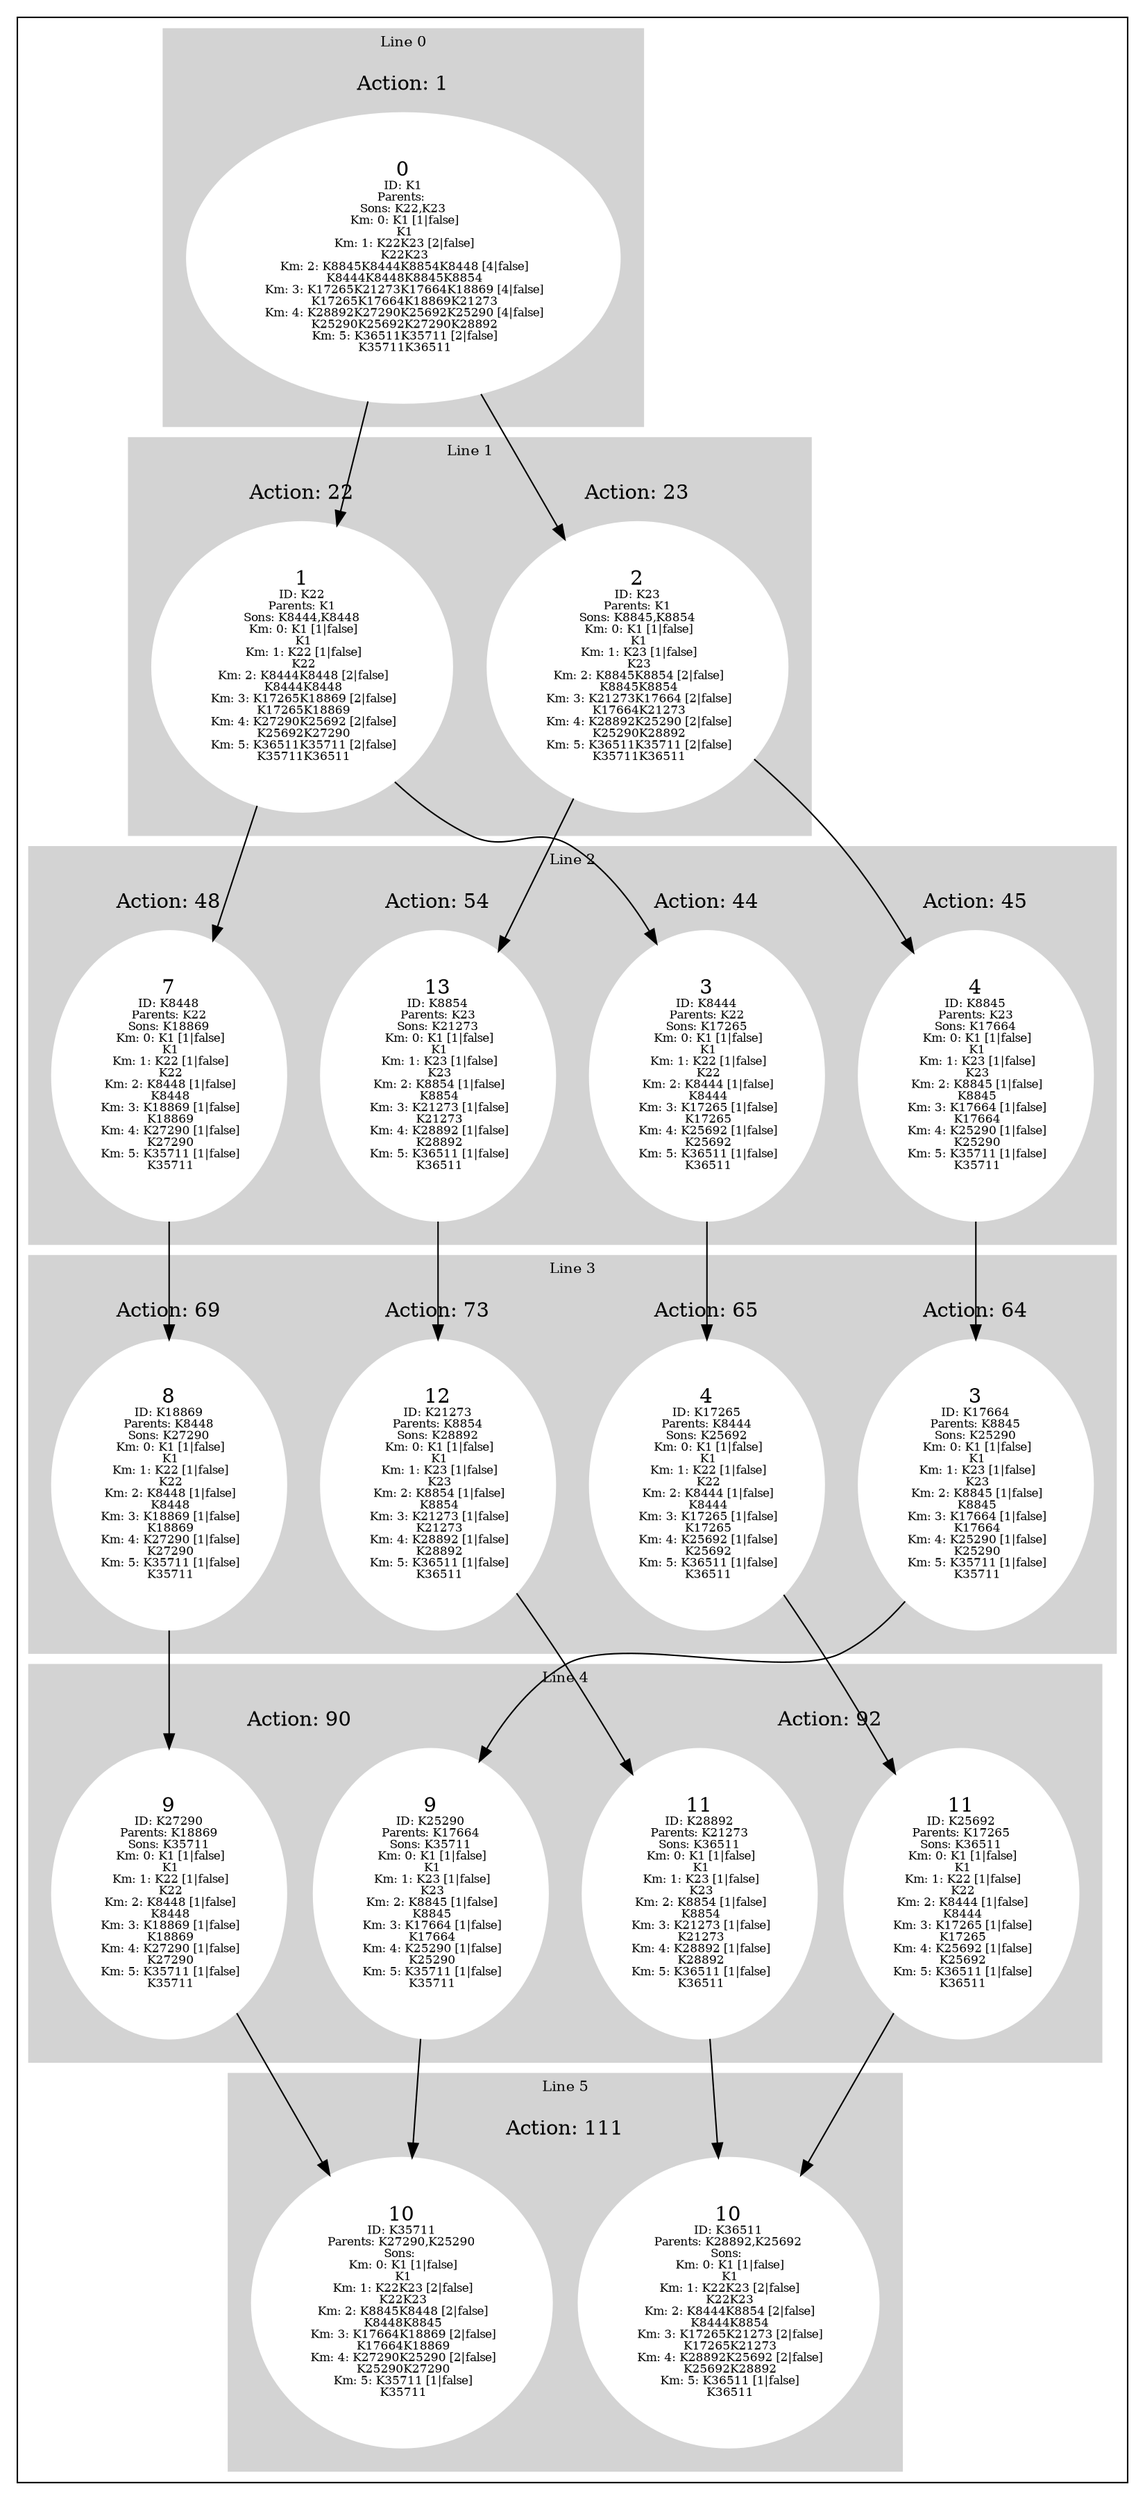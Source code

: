 digraph G {
subgraph cluster_info {
        subgraph cluster_0 {
        style=filled;
        color=lightgrey;
        node [style=filled,color=white];
        subgraph cluster_act_1 {
label = "Action: 1"step_K1 [label=<0<BR /><FONT POINT-SIZE="8">ID: K1</FONT><BR /><FONT POINT-SIZE="8">Parents: </FONT><BR /><FONT POINT-SIZE="8">Sons: K22,K23</FONT><BR /><FONT POINT-SIZE="8"> Km: 0: K1 [1|false]<BR /> K1</FONT><BR /><FONT POINT-SIZE="8"> Km: 1: K22K23 [2|false]<BR /> K22K23</FONT><BR /><FONT POINT-SIZE="8"> Km: 2: K8845K8444K8854K8448 [4|false]<BR /> K8444K8448K8845K8854</FONT><BR /><FONT POINT-SIZE="8"> Km: 3: K17265K21273K17664K18869 [4|false]<BR /> K17265K17664K18869K21273</FONT><BR /><FONT POINT-SIZE="8"> Km: 4: K28892K27290K25692K25290 [4|false]<BR /> K25290K25692K27290K28892</FONT><BR /><FONT POINT-SIZE="8"> Km: 5: K36511K35711 [2|false]<BR /> K35711K36511</FONT>>]
}

        fontsize="10"
        label = "Line 0";
        }

        subgraph cluster_4 {
        style=filled;
        color=lightgrey;
        node [style=filled,color=white];
        subgraph cluster_act_92 {
label = "Action: 92"step_K28892 [label=<11<BR /><FONT POINT-SIZE="8">ID: K28892</FONT><BR /><FONT POINT-SIZE="8">Parents: K21273</FONT><BR /><FONT POINT-SIZE="8">Sons: K36511</FONT><BR /><FONT POINT-SIZE="8"> Km: 0: K1 [1|false]<BR /> K1</FONT><BR /><FONT POINT-SIZE="8"> Km: 1: K23 [1|false]<BR /> K23</FONT><BR /><FONT POINT-SIZE="8"> Km: 2: K8854 [1|false]<BR /> K8854</FONT><BR /><FONT POINT-SIZE="8"> Km: 3: K21273 [1|false]<BR /> K21273</FONT><BR /><FONT POINT-SIZE="8"> Km: 4: K28892 [1|false]<BR /> K28892</FONT><BR /><FONT POINT-SIZE="8"> Km: 5: K36511 [1|false]<BR /> K36511</FONT>>]
step_K25692 [label=<11<BR /><FONT POINT-SIZE="8">ID: K25692</FONT><BR /><FONT POINT-SIZE="8">Parents: K17265</FONT><BR /><FONT POINT-SIZE="8">Sons: K36511</FONT><BR /><FONT POINT-SIZE="8"> Km: 0: K1 [1|false]<BR /> K1</FONT><BR /><FONT POINT-SIZE="8"> Km: 1: K22 [1|false]<BR /> K22</FONT><BR /><FONT POINT-SIZE="8"> Km: 2: K8444 [1|false]<BR /> K8444</FONT><BR /><FONT POINT-SIZE="8"> Km: 3: K17265 [1|false]<BR /> K17265</FONT><BR /><FONT POINT-SIZE="8"> Km: 4: K25692 [1|false]<BR /> K25692</FONT><BR /><FONT POINT-SIZE="8"> Km: 5: K36511 [1|false]<BR /> K36511</FONT>>]
}
subgraph cluster_act_90 {
label = "Action: 90"step_K27290 [label=<9<BR /><FONT POINT-SIZE="8">ID: K27290</FONT><BR /><FONT POINT-SIZE="8">Parents: K18869</FONT><BR /><FONT POINT-SIZE="8">Sons: K35711</FONT><BR /><FONT POINT-SIZE="8"> Km: 0: K1 [1|false]<BR /> K1</FONT><BR /><FONT POINT-SIZE="8"> Km: 1: K22 [1|false]<BR /> K22</FONT><BR /><FONT POINT-SIZE="8"> Km: 2: K8448 [1|false]<BR /> K8448</FONT><BR /><FONT POINT-SIZE="8"> Km: 3: K18869 [1|false]<BR /> K18869</FONT><BR /><FONT POINT-SIZE="8"> Km: 4: K27290 [1|false]<BR /> K27290</FONT><BR /><FONT POINT-SIZE="8"> Km: 5: K35711 [1|false]<BR /> K35711</FONT>>]
step_K25290 [label=<9<BR /><FONT POINT-SIZE="8">ID: K25290</FONT><BR /><FONT POINT-SIZE="8">Parents: K17664</FONT><BR /><FONT POINT-SIZE="8">Sons: K35711</FONT><BR /><FONT POINT-SIZE="8"> Km: 0: K1 [1|false]<BR /> K1</FONT><BR /><FONT POINT-SIZE="8"> Km: 1: K23 [1|false]<BR /> K23</FONT><BR /><FONT POINT-SIZE="8"> Km: 2: K8845 [1|false]<BR /> K8845</FONT><BR /><FONT POINT-SIZE="8"> Km: 3: K17664 [1|false]<BR /> K17664</FONT><BR /><FONT POINT-SIZE="8"> Km: 4: K25290 [1|false]<BR /> K25290</FONT><BR /><FONT POINT-SIZE="8"> Km: 5: K35711 [1|false]<BR /> K35711</FONT>>]
}
subgraph cluster_act_92 {
label = "Action: 92"step_K28892 [label=<11<BR /><FONT POINT-SIZE="8">ID: K28892</FONT><BR /><FONT POINT-SIZE="8">Parents: K21273</FONT><BR /><FONT POINT-SIZE="8">Sons: K36511</FONT><BR /><FONT POINT-SIZE="8"> Km: 0: K1 [1|false]<BR /> K1</FONT><BR /><FONT POINT-SIZE="8"> Km: 1: K23 [1|false]<BR /> K23</FONT><BR /><FONT POINT-SIZE="8"> Km: 2: K8854 [1|false]<BR /> K8854</FONT><BR /><FONT POINT-SIZE="8"> Km: 3: K21273 [1|false]<BR /> K21273</FONT><BR /><FONT POINT-SIZE="8"> Km: 4: K28892 [1|false]<BR /> K28892</FONT><BR /><FONT POINT-SIZE="8"> Km: 5: K36511 [1|false]<BR /> K36511</FONT>>]
step_K25692 [label=<11<BR /><FONT POINT-SIZE="8">ID: K25692</FONT><BR /><FONT POINT-SIZE="8">Parents: K17265</FONT><BR /><FONT POINT-SIZE="8">Sons: K36511</FONT><BR /><FONT POINT-SIZE="8"> Km: 0: K1 [1|false]<BR /> K1</FONT><BR /><FONT POINT-SIZE="8"> Km: 1: K22 [1|false]<BR /> K22</FONT><BR /><FONT POINT-SIZE="8"> Km: 2: K8444 [1|false]<BR /> K8444</FONT><BR /><FONT POINT-SIZE="8"> Km: 3: K17265 [1|false]<BR /> K17265</FONT><BR /><FONT POINT-SIZE="8"> Km: 4: K25692 [1|false]<BR /> K25692</FONT><BR /><FONT POINT-SIZE="8"> Km: 5: K36511 [1|false]<BR /> K36511</FONT>>]
}
subgraph cluster_act_90 {
label = "Action: 90"step_K27290 [label=<9<BR /><FONT POINT-SIZE="8">ID: K27290</FONT><BR /><FONT POINT-SIZE="8">Parents: K18869</FONT><BR /><FONT POINT-SIZE="8">Sons: K35711</FONT><BR /><FONT POINT-SIZE="8"> Km: 0: K1 [1|false]<BR /> K1</FONT><BR /><FONT POINT-SIZE="8"> Km: 1: K22 [1|false]<BR /> K22</FONT><BR /><FONT POINT-SIZE="8"> Km: 2: K8448 [1|false]<BR /> K8448</FONT><BR /><FONT POINT-SIZE="8"> Km: 3: K18869 [1|false]<BR /> K18869</FONT><BR /><FONT POINT-SIZE="8"> Km: 4: K27290 [1|false]<BR /> K27290</FONT><BR /><FONT POINT-SIZE="8"> Km: 5: K35711 [1|false]<BR /> K35711</FONT>>]
step_K25290 [label=<9<BR /><FONT POINT-SIZE="8">ID: K25290</FONT><BR /><FONT POINT-SIZE="8">Parents: K17664</FONT><BR /><FONT POINT-SIZE="8">Sons: K35711</FONT><BR /><FONT POINT-SIZE="8"> Km: 0: K1 [1|false]<BR /> K1</FONT><BR /><FONT POINT-SIZE="8"> Km: 1: K23 [1|false]<BR /> K23</FONT><BR /><FONT POINT-SIZE="8"> Km: 2: K8845 [1|false]<BR /> K8845</FONT><BR /><FONT POINT-SIZE="8"> Km: 3: K17664 [1|false]<BR /> K17664</FONT><BR /><FONT POINT-SIZE="8"> Km: 4: K25290 [1|false]<BR /> K25290</FONT><BR /><FONT POINT-SIZE="8"> Km: 5: K35711 [1|false]<BR /> K35711</FONT>>]
}

        fontsize="10"
        label = "Line 4";
        }

        subgraph cluster_2 {
        style=filled;
        color=lightgrey;
        node [style=filled,color=white];
        subgraph cluster_act_45 {
label = "Action: 45"step_K8845 [label=<4<BR /><FONT POINT-SIZE="8">ID: K8845</FONT><BR /><FONT POINT-SIZE="8">Parents: K23</FONT><BR /><FONT POINT-SIZE="8">Sons: K17664</FONT><BR /><FONT POINT-SIZE="8"> Km: 0: K1 [1|false]<BR /> K1</FONT><BR /><FONT POINT-SIZE="8"> Km: 1: K23 [1|false]<BR /> K23</FONT><BR /><FONT POINT-SIZE="8"> Km: 2: K8845 [1|false]<BR /> K8845</FONT><BR /><FONT POINT-SIZE="8"> Km: 3: K17664 [1|false]<BR /> K17664</FONT><BR /><FONT POINT-SIZE="8"> Km: 4: K25290 [1|false]<BR /> K25290</FONT><BR /><FONT POINT-SIZE="8"> Km: 5: K35711 [1|false]<BR /> K35711</FONT>>]
}
subgraph cluster_act_44 {
label = "Action: 44"step_K8444 [label=<3<BR /><FONT POINT-SIZE="8">ID: K8444</FONT><BR /><FONT POINT-SIZE="8">Parents: K22</FONT><BR /><FONT POINT-SIZE="8">Sons: K17265</FONT><BR /><FONT POINT-SIZE="8"> Km: 0: K1 [1|false]<BR /> K1</FONT><BR /><FONT POINT-SIZE="8"> Km: 1: K22 [1|false]<BR /> K22</FONT><BR /><FONT POINT-SIZE="8"> Km: 2: K8444 [1|false]<BR /> K8444</FONT><BR /><FONT POINT-SIZE="8"> Km: 3: K17265 [1|false]<BR /> K17265</FONT><BR /><FONT POINT-SIZE="8"> Km: 4: K25692 [1|false]<BR /> K25692</FONT><BR /><FONT POINT-SIZE="8"> Km: 5: K36511 [1|false]<BR /> K36511</FONT>>]
}
subgraph cluster_act_54 {
label = "Action: 54"step_K8854 [label=<13<BR /><FONT POINT-SIZE="8">ID: K8854</FONT><BR /><FONT POINT-SIZE="8">Parents: K23</FONT><BR /><FONT POINT-SIZE="8">Sons: K21273</FONT><BR /><FONT POINT-SIZE="8"> Km: 0: K1 [1|false]<BR /> K1</FONT><BR /><FONT POINT-SIZE="8"> Km: 1: K23 [1|false]<BR /> K23</FONT><BR /><FONT POINT-SIZE="8"> Km: 2: K8854 [1|false]<BR /> K8854</FONT><BR /><FONT POINT-SIZE="8"> Km: 3: K21273 [1|false]<BR /> K21273</FONT><BR /><FONT POINT-SIZE="8"> Km: 4: K28892 [1|false]<BR /> K28892</FONT><BR /><FONT POINT-SIZE="8"> Km: 5: K36511 [1|false]<BR /> K36511</FONT>>]
}
subgraph cluster_act_48 {
label = "Action: 48"step_K8448 [label=<7<BR /><FONT POINT-SIZE="8">ID: K8448</FONT><BR /><FONT POINT-SIZE="8">Parents: K22</FONT><BR /><FONT POINT-SIZE="8">Sons: K18869</FONT><BR /><FONT POINT-SIZE="8"> Km: 0: K1 [1|false]<BR /> K1</FONT><BR /><FONT POINT-SIZE="8"> Km: 1: K22 [1|false]<BR /> K22</FONT><BR /><FONT POINT-SIZE="8"> Km: 2: K8448 [1|false]<BR /> K8448</FONT><BR /><FONT POINT-SIZE="8"> Km: 3: K18869 [1|false]<BR /> K18869</FONT><BR /><FONT POINT-SIZE="8"> Km: 4: K27290 [1|false]<BR /> K27290</FONT><BR /><FONT POINT-SIZE="8"> Km: 5: K35711 [1|false]<BR /> K35711</FONT>>]
}

        fontsize="10"
        label = "Line 2";
        }

        subgraph cluster_3 {
        style=filled;
        color=lightgrey;
        node [style=filled,color=white];
        subgraph cluster_act_65 {
label = "Action: 65"step_K17265 [label=<4<BR /><FONT POINT-SIZE="8">ID: K17265</FONT><BR /><FONT POINT-SIZE="8">Parents: K8444</FONT><BR /><FONT POINT-SIZE="8">Sons: K25692</FONT><BR /><FONT POINT-SIZE="8"> Km: 0: K1 [1|false]<BR /> K1</FONT><BR /><FONT POINT-SIZE="8"> Km: 1: K22 [1|false]<BR /> K22</FONT><BR /><FONT POINT-SIZE="8"> Km: 2: K8444 [1|false]<BR /> K8444</FONT><BR /><FONT POINT-SIZE="8"> Km: 3: K17265 [1|false]<BR /> K17265</FONT><BR /><FONT POINT-SIZE="8"> Km: 4: K25692 [1|false]<BR /> K25692</FONT><BR /><FONT POINT-SIZE="8"> Km: 5: K36511 [1|false]<BR /> K36511</FONT>>]
}
subgraph cluster_act_73 {
label = "Action: 73"step_K21273 [label=<12<BR /><FONT POINT-SIZE="8">ID: K21273</FONT><BR /><FONT POINT-SIZE="8">Parents: K8854</FONT><BR /><FONT POINT-SIZE="8">Sons: K28892</FONT><BR /><FONT POINT-SIZE="8"> Km: 0: K1 [1|false]<BR /> K1</FONT><BR /><FONT POINT-SIZE="8"> Km: 1: K23 [1|false]<BR /> K23</FONT><BR /><FONT POINT-SIZE="8"> Km: 2: K8854 [1|false]<BR /> K8854</FONT><BR /><FONT POINT-SIZE="8"> Km: 3: K21273 [1|false]<BR /> K21273</FONT><BR /><FONT POINT-SIZE="8"> Km: 4: K28892 [1|false]<BR /> K28892</FONT><BR /><FONT POINT-SIZE="8"> Km: 5: K36511 [1|false]<BR /> K36511</FONT>>]
}
subgraph cluster_act_64 {
label = "Action: 64"step_K17664 [label=<3<BR /><FONT POINT-SIZE="8">ID: K17664</FONT><BR /><FONT POINT-SIZE="8">Parents: K8845</FONT><BR /><FONT POINT-SIZE="8">Sons: K25290</FONT><BR /><FONT POINT-SIZE="8"> Km: 0: K1 [1|false]<BR /> K1</FONT><BR /><FONT POINT-SIZE="8"> Km: 1: K23 [1|false]<BR /> K23</FONT><BR /><FONT POINT-SIZE="8"> Km: 2: K8845 [1|false]<BR /> K8845</FONT><BR /><FONT POINT-SIZE="8"> Km: 3: K17664 [1|false]<BR /> K17664</FONT><BR /><FONT POINT-SIZE="8"> Km: 4: K25290 [1|false]<BR /> K25290</FONT><BR /><FONT POINT-SIZE="8"> Km: 5: K35711 [1|false]<BR /> K35711</FONT>>]
}
subgraph cluster_act_69 {
label = "Action: 69"step_K18869 [label=<8<BR /><FONT POINT-SIZE="8">ID: K18869</FONT><BR /><FONT POINT-SIZE="8">Parents: K8448</FONT><BR /><FONT POINT-SIZE="8">Sons: K27290</FONT><BR /><FONT POINT-SIZE="8"> Km: 0: K1 [1|false]<BR /> K1</FONT><BR /><FONT POINT-SIZE="8"> Km: 1: K22 [1|false]<BR /> K22</FONT><BR /><FONT POINT-SIZE="8"> Km: 2: K8448 [1|false]<BR /> K8448</FONT><BR /><FONT POINT-SIZE="8"> Km: 3: K18869 [1|false]<BR /> K18869</FONT><BR /><FONT POINT-SIZE="8"> Km: 4: K27290 [1|false]<BR /> K27290</FONT><BR /><FONT POINT-SIZE="8"> Km: 5: K35711 [1|false]<BR /> K35711</FONT>>]
}

        fontsize="10"
        label = "Line 3";
        }

        subgraph cluster_5 {
        style=filled;
        color=lightgrey;
        node [style=filled,color=white];
        subgraph cluster_act_111 {
label = "Action: 111"step_K36511 [label=<10<BR /><FONT POINT-SIZE="8">ID: K36511</FONT><BR /><FONT POINT-SIZE="8">Parents: K28892,K25692</FONT><BR /><FONT POINT-SIZE="8">Sons: </FONT><BR /><FONT POINT-SIZE="8"> Km: 0: K1 [1|false]<BR /> K1</FONT><BR /><FONT POINT-SIZE="8"> Km: 1: K22K23 [2|false]<BR /> K22K23</FONT><BR /><FONT POINT-SIZE="8"> Km: 2: K8444K8854 [2|false]<BR /> K8444K8854</FONT><BR /><FONT POINT-SIZE="8"> Km: 3: K17265K21273 [2|false]<BR /> K17265K21273</FONT><BR /><FONT POINT-SIZE="8"> Km: 4: K28892K25692 [2|false]<BR /> K25692K28892</FONT><BR /><FONT POINT-SIZE="8"> Km: 5: K36511 [1|false]<BR /> K36511</FONT>>]
step_K35711 [label=<10<BR /><FONT POINT-SIZE="8">ID: K35711</FONT><BR /><FONT POINT-SIZE="8">Parents: K27290,K25290</FONT><BR /><FONT POINT-SIZE="8">Sons: </FONT><BR /><FONT POINT-SIZE="8"> Km: 0: K1 [1|false]<BR /> K1</FONT><BR /><FONT POINT-SIZE="8"> Km: 1: K22K23 [2|false]<BR /> K22K23</FONT><BR /><FONT POINT-SIZE="8"> Km: 2: K8845K8448 [2|false]<BR /> K8448K8845</FONT><BR /><FONT POINT-SIZE="8"> Km: 3: K17664K18869 [2|false]<BR /> K17664K18869</FONT><BR /><FONT POINT-SIZE="8"> Km: 4: K27290K25290 [2|false]<BR /> K25290K27290</FONT><BR /><FONT POINT-SIZE="8"> Km: 5: K35711 [1|false]<BR /> K35711</FONT>>]
}
subgraph cluster_act_111 {
label = "Action: 111"step_K36511 [label=<10<BR /><FONT POINT-SIZE="8">ID: K36511</FONT><BR /><FONT POINT-SIZE="8">Parents: K28892,K25692</FONT><BR /><FONT POINT-SIZE="8">Sons: </FONT><BR /><FONT POINT-SIZE="8"> Km: 0: K1 [1|false]<BR /> K1</FONT><BR /><FONT POINT-SIZE="8"> Km: 1: K22K23 [2|false]<BR /> K22K23</FONT><BR /><FONT POINT-SIZE="8"> Km: 2: K8444K8854 [2|false]<BR /> K8444K8854</FONT><BR /><FONT POINT-SIZE="8"> Km: 3: K17265K21273 [2|false]<BR /> K17265K21273</FONT><BR /><FONT POINT-SIZE="8"> Km: 4: K28892K25692 [2|false]<BR /> K25692K28892</FONT><BR /><FONT POINT-SIZE="8"> Km: 5: K36511 [1|false]<BR /> K36511</FONT>>]
step_K35711 [label=<10<BR /><FONT POINT-SIZE="8">ID: K35711</FONT><BR /><FONT POINT-SIZE="8">Parents: K27290,K25290</FONT><BR /><FONT POINT-SIZE="8">Sons: </FONT><BR /><FONT POINT-SIZE="8"> Km: 0: K1 [1|false]<BR /> K1</FONT><BR /><FONT POINT-SIZE="8"> Km: 1: K22K23 [2|false]<BR /> K22K23</FONT><BR /><FONT POINT-SIZE="8"> Km: 2: K8845K8448 [2|false]<BR /> K8448K8845</FONT><BR /><FONT POINT-SIZE="8"> Km: 3: K17664K18869 [2|false]<BR /> K17664K18869</FONT><BR /><FONT POINT-SIZE="8"> Km: 4: K27290K25290 [2|false]<BR /> K25290K27290</FONT><BR /><FONT POINT-SIZE="8"> Km: 5: K35711 [1|false]<BR /> K35711</FONT>>]
}

        fontsize="10"
        label = "Line 5";
        }

        subgraph cluster_1 {
        style=filled;
        color=lightgrey;
        node [style=filled,color=white];
        subgraph cluster_act_22 {
label = "Action: 22"step_K22 [label=<1<BR /><FONT POINT-SIZE="8">ID: K22</FONT><BR /><FONT POINT-SIZE="8">Parents: K1</FONT><BR /><FONT POINT-SIZE="8">Sons: K8444,K8448</FONT><BR /><FONT POINT-SIZE="8"> Km: 0: K1 [1|false]<BR /> K1</FONT><BR /><FONT POINT-SIZE="8"> Km: 1: K22 [1|false]<BR /> K22</FONT><BR /><FONT POINT-SIZE="8"> Km: 2: K8444K8448 [2|false]<BR /> K8444K8448</FONT><BR /><FONT POINT-SIZE="8"> Km: 3: K17265K18869 [2|false]<BR /> K17265K18869</FONT><BR /><FONT POINT-SIZE="8"> Km: 4: K27290K25692 [2|false]<BR /> K25692K27290</FONT><BR /><FONT POINT-SIZE="8"> Km: 5: K36511K35711 [2|false]<BR /> K35711K36511</FONT>>]
}
subgraph cluster_act_23 {
label = "Action: 23"step_K23 [label=<2<BR /><FONT POINT-SIZE="8">ID: K23</FONT><BR /><FONT POINT-SIZE="8">Parents: K1</FONT><BR /><FONT POINT-SIZE="8">Sons: K8845,K8854</FONT><BR /><FONT POINT-SIZE="8"> Km: 0: K1 [1|false]<BR /> K1</FONT><BR /><FONT POINT-SIZE="8"> Km: 1: K23 [1|false]<BR /> K23</FONT><BR /><FONT POINT-SIZE="8"> Km: 2: K8845K8854 [2|false]<BR /> K8845K8854</FONT><BR /><FONT POINT-SIZE="8"> Km: 3: K21273K17664 [2|false]<BR /> K17664K21273</FONT><BR /><FONT POINT-SIZE="8"> Km: 4: K28892K25290 [2|false]<BR /> K25290K28892</FONT><BR /><FONT POINT-SIZE="8"> Km: 5: K36511K35711 [2|false]<BR /> K35711K36511</FONT>>]
}

        fontsize="10"
        label = "Line 1";
        }
step_K1 -> step_K23; 
step_K8444 -> step_K17265; 
step_K8854 -> step_K21273; 
step_K17265 -> step_K25692; 
step_K22 -> step_K8444; 
step_K17664 -> step_K25290; 
step_K28892 -> step_K36511; 
step_K23 -> step_K8845; 
step_K1 -> step_K22; 
step_K25692 -> step_K36511; 
step_K25290 -> step_K35711; 
step_K8448 -> step_K18869; 
step_K23 -> step_K8854; 
step_K27290 -> step_K35711; 
step_K8845 -> step_K17664; 
step_K22 -> step_K8448; 
step_K21273 -> step_K28892; 
step_K18869 -> step_K27290; 
}}